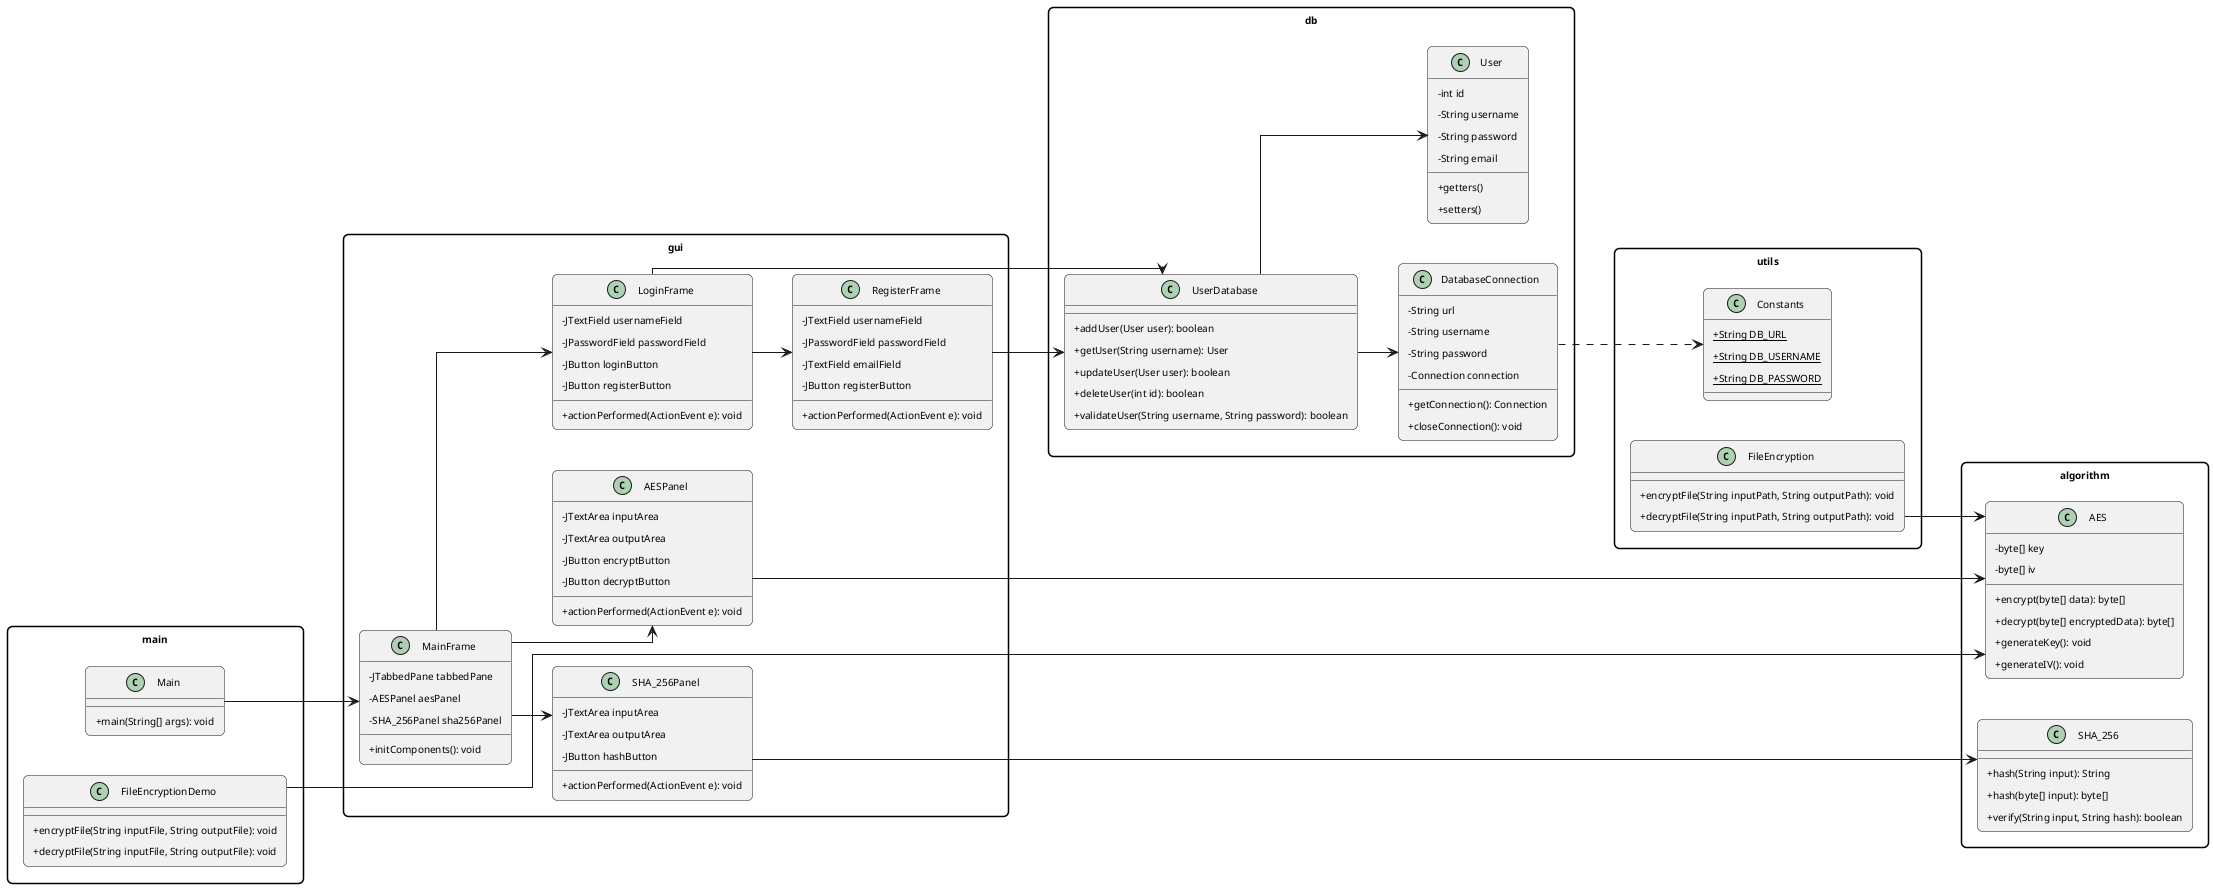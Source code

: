 @startuml

' Style configurations
skinparam classAttributeIconSize 0
skinparam packageStyle rectangle
skinparam linetype ortho
left to right direction
skinparam nodesep 40
skinparam ranksep 40
skinparam padding 4
skinparam roundcorner 10
skinparam defaultFontSize 10
skinparam classFontSize 10
skinparam packageFontSize 10

' Layout configuration
together {
    package "algorithm" {
        class AES {
            -byte[] key
            -byte[] iv
            +encrypt(byte[] data): byte[]
            +decrypt(byte[] encryptedData): byte[]
            +generateKey(): void
            +generateIV(): void
        }

        class SHA_256 {
            +hash(String input): String
            +hash(byte[] input): byte[]
            +verify(String input, String hash): boolean
        }
    }
}

together {
    package "db" {
        class DatabaseConnection {
            -String url
            -String username
            -String password
            -Connection connection
            +getConnection(): Connection
            +closeConnection(): void
        }

        class User {
            -int id
            -String username
            -String password
            -String email
            +getters()
            +setters()
        }

        class UserDatabase {
            +addUser(User user): boolean
            +getUser(String username): User
            +updateUser(User user): boolean
            +deleteUser(int id): boolean
            +validateUser(String username, String password): boolean
        }
    }
}

together {
    package "gui" {
        class LoginFrame {
            -JTextField usernameField
            -JPasswordField passwordField
            -JButton loginButton
            -JButton registerButton
            +actionPerformed(ActionEvent e): void
        }

        class RegisterFrame {
            -JTextField usernameField
            -JPasswordField passwordField
            -JTextField emailField
            -JButton registerButton
            +actionPerformed(ActionEvent e): void
        }

        class MainFrame {
            -JTabbedPane tabbedPane
            -AESPanel aesPanel
            -SHA_256Panel sha256Panel
            +initComponents(): void
        }

        class AESPanel {
            -JTextArea inputArea
            -JTextArea outputArea
            -JButton encryptButton
            -JButton decryptButton
            +actionPerformed(ActionEvent e): void
        }

        class SHA_256Panel {
            -JTextArea inputArea
            -JTextArea outputArea
            -JButton hashButton
            +actionPerformed(ActionEvent e): void
        }
    }
}

together {
    package "main" {
        class Main {
            +main(String[] args): void
        }

        class FileEncryptionDemo {
            +encryptFile(String inputFile, String outputFile): void
            +decryptFile(String inputFile, String outputFile): void
        }
    }
}

together {
    package "utils" {
        class Constants {
            {static} +String DB_URL
            {static} +String DB_USERNAME
            {static} +String DB_PASSWORD
        }

        class FileEncryption {
            +encryptFile(String inputPath, String outputPath): void
            +decryptFile(String inputPath, String outputPath): void
        }
    }
}

' Relationships
Main --> MainFrame
MainFrame --> AESPanel
MainFrame --> SHA_256Panel
MainFrame --> LoginFrame
LoginFrame --> RegisterFrame

AESPanel --> AES
SHA_256Panel --> SHA_256

LoginFrame --> UserDatabase
RegisterFrame --> UserDatabase
UserDatabase --> DatabaseConnection
UserDatabase --> User

FileEncryptionDemo --> AES
FileEncryption --> AES

DatabaseConnection ..> Constants

@enduml 